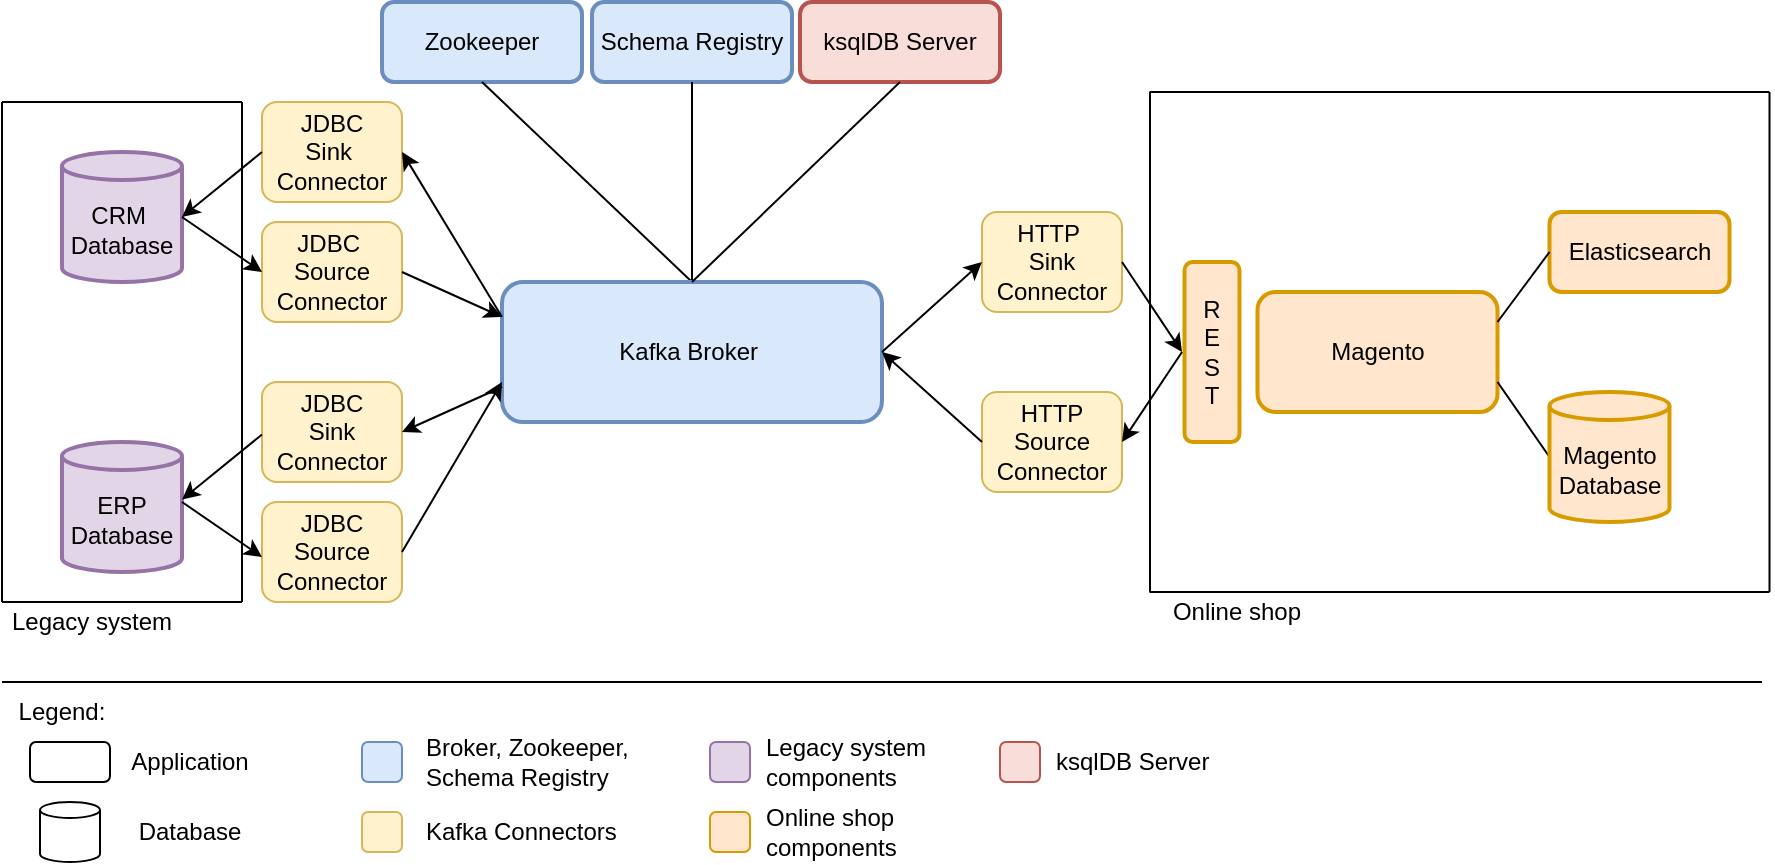 <mxfile version="15.4.3" type="device"><diagram id="IfXx33NB0_cSlju7dY9-" name="Page-1"><mxGraphModel dx="1350" dy="720" grid="1" gridSize="10" guides="1" tooltips="1" connect="1" arrows="1" fold="1" page="1" pageScale="1" pageWidth="827" pageHeight="1169" math="0" shadow="0"><root><mxCell id="0"/><mxCell id="1" parent="0"/><mxCell id="gRTQWrEk6BiTz8JS6BfB-5" value="Magento" style="rounded=1;whiteSpace=wrap;html=1;strokeWidth=2;strokeColor=#d79b00;fillColor=#ffe6cc;" parent="1" vertex="1"><mxGeometry x="687.75" y="325" width="120" height="60" as="geometry"/></mxCell><mxCell id="gRTQWrEk6BiTz8JS6BfB-18" value="" style="endArrow=none;html=1;exitX=1;exitY=0.75;exitDx=0;exitDy=0;entryX=0;entryY=0.5;entryDx=0;entryDy=0;entryPerimeter=0;" parent="1" source="gRTQWrEk6BiTz8JS6BfB-5" target="GCLMV5E5zZqhL-JIwLdj-23" edge="1"><mxGeometry width="50" height="50" relative="1" as="geometry"><mxPoint x="843.75" y="535" as="sourcePoint"/><mxPoint x="833.75" y="410" as="targetPoint"/></mxGeometry></mxCell><mxCell id="gRTQWrEk6BiTz8JS6BfB-33" value="Elasticsearch" style="rounded=1;whiteSpace=wrap;html=1;strokeColor=#d79b00;strokeWidth=2;fillColor=#ffe6cc;" parent="1" vertex="1"><mxGeometry x="833.75" y="285" width="90" height="40" as="geometry"/></mxCell><mxCell id="gRTQWrEk6BiTz8JS6BfB-34" value="" style="endArrow=none;html=1;exitX=0;exitY=0.5;exitDx=0;exitDy=0;entryX=1;entryY=0.25;entryDx=0;entryDy=0;" parent="1" source="gRTQWrEk6BiTz8JS6BfB-33" target="gRTQWrEk6BiTz8JS6BfB-5" edge="1"><mxGeometry width="50" height="50" relative="1" as="geometry"><mxPoint x="973.75" y="590" as="sourcePoint"/><mxPoint x="823.75" y="345" as="targetPoint"/></mxGeometry></mxCell><mxCell id="4A2Jnd84sJd5XERSnTqM-2" value="CRM&amp;nbsp;&lt;br&gt;Database" style="shape=cylinder3;whiteSpace=wrap;html=1;boundedLbl=1;backgroundOutline=1;size=7;strokeColor=#9673a6;strokeWidth=2;fillColor=#e1d5e7;" parent="1" vertex="1"><mxGeometry x="90" y="255" width="60" height="65" as="geometry"/></mxCell><mxCell id="GCLMV5E5zZqhL-JIwLdj-8" value="" style="endArrow=none;html=1;rounded=0;strokeWidth=1;" parent="1" edge="1"><mxGeometry width="50" height="50" relative="1" as="geometry"><mxPoint x="60" y="480" as="sourcePoint"/><mxPoint x="180" y="480" as="targetPoint"/></mxGeometry></mxCell><mxCell id="GCLMV5E5zZqhL-JIwLdj-9" value="" style="endArrow=none;html=1;rounded=0;strokeWidth=1;" parent="1" edge="1"><mxGeometry width="50" height="50" relative="1" as="geometry"><mxPoint x="60" y="230" as="sourcePoint"/><mxPoint x="180" y="230" as="targetPoint"/></mxGeometry></mxCell><mxCell id="GCLMV5E5zZqhL-JIwLdj-10" value="" style="endArrow=none;html=1;rounded=0;strokeWidth=1;" parent="1" edge="1"><mxGeometry width="50" height="50" relative="1" as="geometry"><mxPoint x="60" y="230" as="sourcePoint"/><mxPoint x="60" y="480" as="targetPoint"/></mxGeometry></mxCell><mxCell id="GCLMV5E5zZqhL-JIwLdj-11" value="" style="endArrow=none;html=1;rounded=0;strokeWidth=1;" parent="1" edge="1"><mxGeometry width="50" height="50" relative="1" as="geometry"><mxPoint x="180" y="230" as="sourcePoint"/><mxPoint x="180" y="480" as="targetPoint"/></mxGeometry></mxCell><mxCell id="GCLMV5E5zZqhL-JIwLdj-12" value="" style="endArrow=none;html=1;rounded=0;strokeWidth=1;" parent="1" edge="1"><mxGeometry width="50" height="50" relative="1" as="geometry"><mxPoint x="633.75" y="475" as="sourcePoint"/><mxPoint x="943.75" y="475" as="targetPoint"/></mxGeometry></mxCell><mxCell id="GCLMV5E5zZqhL-JIwLdj-13" value="" style="endArrow=none;html=1;rounded=0;strokeWidth=1;" parent="1" edge="1"><mxGeometry width="50" height="50" relative="1" as="geometry"><mxPoint x="633.75" y="225" as="sourcePoint"/><mxPoint x="943.75" y="225" as="targetPoint"/></mxGeometry></mxCell><mxCell id="GCLMV5E5zZqhL-JIwLdj-14" value="" style="endArrow=none;html=1;rounded=0;strokeWidth=1;" parent="1" edge="1"><mxGeometry width="50" height="50" relative="1" as="geometry"><mxPoint x="634" y="225" as="sourcePoint"/><mxPoint x="634" y="475" as="targetPoint"/></mxGeometry></mxCell><mxCell id="GCLMV5E5zZqhL-JIwLdj-15" value="" style="endArrow=none;html=1;rounded=0;strokeWidth=1;" parent="1" edge="1"><mxGeometry width="50" height="50" relative="1" as="geometry"><mxPoint x="943.75" y="225" as="sourcePoint"/><mxPoint x="943.75" y="475" as="targetPoint"/></mxGeometry></mxCell><mxCell id="GCLMV5E5zZqhL-JIwLdj-17" value="Legacy system" style="text;html=1;strokeColor=none;fillColor=none;align=center;verticalAlign=middle;whiteSpace=wrap;rounded=0;dashed=1;" parent="1" vertex="1"><mxGeometry x="60" y="480" width="90" height="20" as="geometry"/></mxCell><mxCell id="GCLMV5E5zZqhL-JIwLdj-18" value="Online shop" style="text;html=1;strokeColor=none;fillColor=none;align=center;verticalAlign=middle;whiteSpace=wrap;rounded=0;dashed=1;" parent="1" vertex="1"><mxGeometry x="635" y="475" width="85" height="20" as="geometry"/></mxCell><mxCell id="GCLMV5E5zZqhL-JIwLdj-22" value="ERP&lt;br&gt;Database" style="shape=cylinder3;whiteSpace=wrap;html=1;boundedLbl=1;backgroundOutline=1;size=7;strokeColor=#9673a6;strokeWidth=2;fillColor=#e1d5e7;" parent="1" vertex="1"><mxGeometry x="90" y="400" width="60" height="65" as="geometry"/></mxCell><mxCell id="GCLMV5E5zZqhL-JIwLdj-23" value="Magento&lt;br&gt;Database" style="shape=cylinder3;whiteSpace=wrap;html=1;boundedLbl=1;backgroundOutline=1;size=7;strokeColor=#d79b00;strokeWidth=2;fillColor=#ffe6cc;" parent="1" vertex="1"><mxGeometry x="833.75" y="375" width="60" height="65" as="geometry"/></mxCell><mxCell id="GCLMV5E5zZqhL-JIwLdj-34" value="Zookeeper" style="rounded=1;whiteSpace=wrap;html=1;strokeWidth=2;strokeColor=#6c8ebf;fillColor=#dae8fc;" parent="1" vertex="1"><mxGeometry x="250" y="180" width="100" height="40" as="geometry"/></mxCell><mxCell id="GCLMV5E5zZqhL-JIwLdj-35" value="Schema Registry" style="rounded=1;whiteSpace=wrap;html=1;strokeWidth=2;strokeColor=#6c8ebf;fillColor=#dae8fc;" parent="1" vertex="1"><mxGeometry x="355" y="180" width="100" height="40" as="geometry"/></mxCell><mxCell id="GCLMV5E5zZqhL-JIwLdj-36" value="" style="endArrow=none;html=1;rounded=0;strokeWidth=1;exitX=0.5;exitY=0;exitDx=0;exitDy=0;entryX=0.5;entryY=1;entryDx=0;entryDy=0;" parent="1" source="VmCuQWxuO2p2F9FXD6W9-1" target="GCLMV5E5zZqhL-JIwLdj-35" edge="1"><mxGeometry width="50" height="50" relative="1" as="geometry"><mxPoint x="405" y="265" as="sourcePoint"/><mxPoint x="451" y="375" as="targetPoint"/></mxGeometry></mxCell><mxCell id="GCLMV5E5zZqhL-JIwLdj-37" value="" style="endArrow=none;html=1;rounded=0;strokeWidth=1;entryX=0.5;entryY=1;entryDx=0;entryDy=0;exitX=0.5;exitY=0;exitDx=0;exitDy=0;" parent="1" source="VmCuQWxuO2p2F9FXD6W9-1" target="GCLMV5E5zZqhL-JIwLdj-34" edge="1"><mxGeometry width="50" height="50" relative="1" as="geometry"><mxPoint x="405" y="265" as="sourcePoint"/><mxPoint x="531" y="240" as="targetPoint"/></mxGeometry></mxCell><mxCell id="GCLMV5E5zZqhL-JIwLdj-38" value="JDBC&lt;br&gt;Sink&amp;nbsp;&lt;br&gt;Connector" style="rounded=1;whiteSpace=wrap;html=1;strokeWidth=1;fillColor=#fff2cc;strokeColor=#d6b656;" parent="1" vertex="1"><mxGeometry x="190" y="230" width="70" height="50" as="geometry"/></mxCell><mxCell id="GCLMV5E5zZqhL-JIwLdj-40" value="JDBC&lt;br&gt;Source Connector" style="rounded=1;whiteSpace=wrap;html=1;strokeWidth=1;fillColor=#fff2cc;strokeColor=#d6b656;" parent="1" vertex="1"><mxGeometry x="190" y="430" width="70" height="50" as="geometry"/></mxCell><mxCell id="GCLMV5E5zZqhL-JIwLdj-41" value="JDBC&lt;br&gt;Sink&lt;br&gt;Connector" style="rounded=1;whiteSpace=wrap;html=1;strokeWidth=1;fillColor=#fff2cc;strokeColor=#d6b656;" parent="1" vertex="1"><mxGeometry x="190" y="370" width="70" height="50" as="geometry"/></mxCell><mxCell id="GCLMV5E5zZqhL-JIwLdj-42" value="JDBC&amp;nbsp;&lt;br&gt;Source&lt;br&gt;Connector" style="rounded=1;whiteSpace=wrap;html=1;strokeWidth=1;fillColor=#fff2cc;strokeColor=#d6b656;" parent="1" vertex="1"><mxGeometry x="190" y="290" width="70" height="50" as="geometry"/></mxCell><mxCell id="GCLMV5E5zZqhL-JIwLdj-43" value="HTTP&amp;nbsp;&lt;br&gt;Sink&lt;br&gt;Connector" style="rounded=1;whiteSpace=wrap;html=1;strokeWidth=1;fillColor=#fff2cc;strokeColor=#d6b656;" parent="1" vertex="1"><mxGeometry x="550" y="285" width="70" height="50" as="geometry"/></mxCell><mxCell id="GCLMV5E5zZqhL-JIwLdj-44" value="HTTP&lt;br&gt;Source Connector" style="rounded=1;whiteSpace=wrap;html=1;strokeWidth=1;fillColor=#fff2cc;strokeColor=#d6b656;" parent="1" vertex="1"><mxGeometry x="550" y="375" width="70" height="50" as="geometry"/></mxCell><mxCell id="GCLMV5E5zZqhL-JIwLdj-45" value="" style="rounded=1;whiteSpace=wrap;html=1;strokeColor=#d79b00;strokeWidth=2;fillColor=#ffe6cc;rotation=90;" parent="1" vertex="1"><mxGeometry x="620" y="341.25" width="90" height="27.5" as="geometry"/></mxCell><mxCell id="GCLMV5E5zZqhL-JIwLdj-46" value="R&lt;br&gt;E&lt;br&gt;S&lt;br&gt;T" style="text;html=1;strokeColor=none;fillColor=none;align=center;verticalAlign=middle;whiteSpace=wrap;rounded=0;" parent="1" vertex="1"><mxGeometry x="635" y="340" width="60" height="30" as="geometry"/></mxCell><mxCell id="GCLMV5E5zZqhL-JIwLdj-49" value="" style="endArrow=classic;html=1;rounded=0;strokeWidth=1;exitX=1;exitY=0.5;exitDx=0;exitDy=0;exitPerimeter=0;entryX=0;entryY=0.5;entryDx=0;entryDy=0;" parent="1" source="4A2Jnd84sJd5XERSnTqM-2" target="GCLMV5E5zZqhL-JIwLdj-42" edge="1"><mxGeometry width="50" height="50" relative="1" as="geometry"><mxPoint x="280" y="550" as="sourcePoint"/><mxPoint x="330" y="500" as="targetPoint"/></mxGeometry></mxCell><mxCell id="GCLMV5E5zZqhL-JIwLdj-50" value="" style="endArrow=classic;html=1;rounded=0;strokeWidth=1;exitX=1;exitY=0.5;exitDx=0;exitDy=0;exitPerimeter=0;entryX=0;entryY=0.5;entryDx=0;entryDy=0;" parent="1" edge="1"><mxGeometry width="50" height="50" relative="1" as="geometry"><mxPoint x="150" y="430" as="sourcePoint"/><mxPoint x="190.0" y="457.5" as="targetPoint"/></mxGeometry></mxCell><mxCell id="GCLMV5E5zZqhL-JIwLdj-51" value="" style="endArrow=classic;html=1;rounded=0;strokeWidth=1;exitX=0;exitY=0.5;exitDx=0;exitDy=0;entryX=1;entryY=0.5;entryDx=0;entryDy=0;entryPerimeter=0;" parent="1" source="GCLMV5E5zZqhL-JIwLdj-38" target="4A2Jnd84sJd5XERSnTqM-2" edge="1"><mxGeometry width="50" height="50" relative="1" as="geometry"><mxPoint x="310" y="560" as="sourcePoint"/><mxPoint x="360" y="510" as="targetPoint"/></mxGeometry></mxCell><mxCell id="GCLMV5E5zZqhL-JIwLdj-52" value="" style="endArrow=classic;html=1;rounded=0;strokeWidth=1;exitX=0;exitY=0.5;exitDx=0;exitDy=0;entryX=1;entryY=0.5;entryDx=0;entryDy=0;entryPerimeter=0;" parent="1" edge="1"><mxGeometry width="50" height="50" relative="1" as="geometry"><mxPoint x="190.0" y="396.25" as="sourcePoint"/><mxPoint x="150" y="428.75" as="targetPoint"/></mxGeometry></mxCell><mxCell id="GCLMV5E5zZqhL-JIwLdj-53" value="" style="endArrow=classic;html=1;rounded=0;strokeWidth=1;exitX=0.25;exitY=0.5;exitDx=0;exitDy=0;entryX=1;entryY=0.5;entryDx=0;entryDy=0;exitPerimeter=0;" parent="1" source="GCLMV5E5zZqhL-JIwLdj-46" target="GCLMV5E5zZqhL-JIwLdj-44" edge="1"><mxGeometry width="50" height="50" relative="1" as="geometry"><mxPoint x="170.0" y="401.25" as="sourcePoint"/><mxPoint x="130" y="433.75" as="targetPoint"/></mxGeometry></mxCell><mxCell id="GCLMV5E5zZqhL-JIwLdj-55" value="" style="endArrow=classic;html=1;rounded=0;strokeWidth=1;exitX=1;exitY=0.5;exitDx=0;exitDy=0;" parent="1" source="GCLMV5E5zZqhL-JIwLdj-43" edge="1"><mxGeometry width="50" height="50" relative="1" as="geometry"><mxPoint x="490" y="495" as="sourcePoint"/><mxPoint x="650" y="355" as="targetPoint"/></mxGeometry></mxCell><mxCell id="PNrEEJe1trjxH8ktKhbX-13" value="" style="endArrow=none;html=1;rounded=0;" parent="1" edge="1"><mxGeometry width="50" height="50" relative="1" as="geometry"><mxPoint x="60" y="520" as="sourcePoint"/><mxPoint x="940" y="520" as="targetPoint"/></mxGeometry></mxCell><mxCell id="PNrEEJe1trjxH8ktKhbX-14" value="" style="rounded=1;whiteSpace=wrap;html=1;fillColor=none;" parent="1" vertex="1"><mxGeometry x="74" y="550" width="40" height="20" as="geometry"/></mxCell><mxCell id="PNrEEJe1trjxH8ktKhbX-15" value="Application" style="text;html=1;strokeColor=none;fillColor=none;align=center;verticalAlign=middle;whiteSpace=wrap;rounded=0;" parent="1" vertex="1"><mxGeometry x="124" y="550" width="60" height="20" as="geometry"/></mxCell><mxCell id="PNrEEJe1trjxH8ktKhbX-16" value="" style="shape=cylinder3;whiteSpace=wrap;html=1;boundedLbl=1;backgroundOutline=1;size=4;strokeWidth=1;" parent="1" vertex="1"><mxGeometry x="79" y="580" width="30" height="30" as="geometry"/></mxCell><mxCell id="PNrEEJe1trjxH8ktKhbX-17" value="Database" style="text;html=1;strokeColor=none;fillColor=none;align=center;verticalAlign=middle;whiteSpace=wrap;rounded=0;" parent="1" vertex="1"><mxGeometry x="124" y="585" width="60" height="20" as="geometry"/></mxCell><mxCell id="PNrEEJe1trjxH8ktKhbX-22" value="&lt;span&gt;Legend:&lt;/span&gt;" style="text;html=1;strokeColor=none;fillColor=none;align=center;verticalAlign=middle;whiteSpace=wrap;rounded=0;fontStyle=0" parent="1" vertex="1"><mxGeometry x="60" y="520" width="60" height="30" as="geometry"/></mxCell><mxCell id="PNrEEJe1trjxH8ktKhbX-25" value="" style="rounded=1;whiteSpace=wrap;html=1;fillColor=#dae8fc;strokeColor=#6c8ebf;" parent="1" vertex="1"><mxGeometry x="240" y="550" width="20" height="20" as="geometry"/></mxCell><mxCell id="PNrEEJe1trjxH8ktKhbX-26" value="" style="rounded=1;whiteSpace=wrap;html=1;fillColor=#fff2cc;strokeColor=#d6b656;" parent="1" vertex="1"><mxGeometry x="240" y="585" width="20" height="20" as="geometry"/></mxCell><mxCell id="PNrEEJe1trjxH8ktKhbX-27" value="Broker, Zookeeper, Schema Registry" style="text;html=1;strokeColor=none;fillColor=none;align=left;verticalAlign=middle;whiteSpace=wrap;rounded=0;" parent="1" vertex="1"><mxGeometry x="270" y="550" width="110" height="20" as="geometry"/></mxCell><mxCell id="PNrEEJe1trjxH8ktKhbX-28" value="Kafka Connectors" style="text;html=1;strokeColor=none;fillColor=none;align=left;verticalAlign=middle;whiteSpace=wrap;rounded=0;" parent="1" vertex="1"><mxGeometry x="270" y="585" width="110" height="20" as="geometry"/></mxCell><mxCell id="PNrEEJe1trjxH8ktKhbX-29" value="" style="rounded=1;whiteSpace=wrap;html=1;fillColor=#e1d5e7;strokeColor=#9673a6;" parent="1" vertex="1"><mxGeometry x="414" y="550" width="20" height="20" as="geometry"/></mxCell><mxCell id="PNrEEJe1trjxH8ktKhbX-31" value="Legacy system components" style="text;html=1;strokeColor=none;fillColor=none;align=left;verticalAlign=middle;whiteSpace=wrap;rounded=0;" parent="1" vertex="1"><mxGeometry x="440" y="550" width="110" height="20" as="geometry"/></mxCell><mxCell id="PNrEEJe1trjxH8ktKhbX-32" value="" style="rounded=1;whiteSpace=wrap;html=1;fillColor=#ffe6cc;strokeColor=#d79b00;" parent="1" vertex="1"><mxGeometry x="414" y="585" width="20" height="20" as="geometry"/></mxCell><mxCell id="PNrEEJe1trjxH8ktKhbX-33" value="Online shop&amp;nbsp;&lt;br&gt;components" style="text;html=1;strokeColor=none;fillColor=none;align=left;verticalAlign=middle;whiteSpace=wrap;rounded=0;" parent="1" vertex="1"><mxGeometry x="440" y="585" width="110" height="20" as="geometry"/></mxCell><mxCell id="VmCuQWxuO2p2F9FXD6W9-1" value="Kafka Broker&amp;nbsp;" style="rounded=1;whiteSpace=wrap;html=1;strokeWidth=2;strokeColor=#6c8ebf;fillColor=#dae8fc;" parent="1" vertex="1"><mxGeometry x="310" y="320" width="190" height="70" as="geometry"/></mxCell><mxCell id="GCLMV5E5zZqhL-JIwLdj-61" value="" style="endArrow=classic;html=1;rounded=0;strokeWidth=1;entryX=0;entryY=0.5;entryDx=0;entryDy=0;exitX=1;exitY=0.5;exitDx=0;exitDy=0;" parent="1" source="VmCuQWxuO2p2F9FXD6W9-1" target="GCLMV5E5zZqhL-JIwLdj-43" edge="1"><mxGeometry width="50" height="50" relative="1" as="geometry"><mxPoint x="510" y="300" as="sourcePoint"/><mxPoint x="371" y="400" as="targetPoint"/></mxGeometry></mxCell><mxCell id="GCLMV5E5zZqhL-JIwLdj-57" value="" style="endArrow=classic;html=1;rounded=0;strokeWidth=1;exitX=0;exitY=0.5;exitDx=0;exitDy=0;entryX=1;entryY=0.5;entryDx=0;entryDy=0;" parent="1" source="GCLMV5E5zZqhL-JIwLdj-44" target="VmCuQWxuO2p2F9FXD6W9-1" edge="1"><mxGeometry width="50" height="50" relative="1" as="geometry"><mxPoint x="371" y="370" as="sourcePoint"/><mxPoint x="510" y="420" as="targetPoint"/></mxGeometry></mxCell><mxCell id="GCLMV5E5zZqhL-JIwLdj-59" value="" style="endArrow=classic;html=1;rounded=0;strokeWidth=1;exitX=1;exitY=0.5;exitDx=0;exitDy=0;" parent="1" source="GCLMV5E5zZqhL-JIwLdj-40" edge="1"><mxGeometry width="50" height="50" relative="1" as="geometry"><mxPoint x="320" y="480" as="sourcePoint"/><mxPoint x="310" y="370" as="targetPoint"/></mxGeometry></mxCell><mxCell id="GCLMV5E5zZqhL-JIwLdj-58" value="" style="endArrow=classic;html=1;rounded=0;strokeWidth=1;entryX=1;entryY=0.5;entryDx=0;entryDy=0;exitX=0;exitY=0.75;exitDx=0;exitDy=0;" parent="1" source="VmCuQWxuO2p2F9FXD6W9-1" target="GCLMV5E5zZqhL-JIwLdj-41" edge="1"><mxGeometry width="50" height="50" relative="1" as="geometry"><mxPoint x="300" y="355" as="sourcePoint"/><mxPoint x="312.0" y="420" as="targetPoint"/></mxGeometry></mxCell><mxCell id="GCLMV5E5zZqhL-JIwLdj-60" value="" style="endArrow=classic;html=1;rounded=0;strokeWidth=1;exitX=1;exitY=0.5;exitDx=0;exitDy=0;entryX=0;entryY=0.25;entryDx=0;entryDy=0;" parent="1" source="GCLMV5E5zZqhL-JIwLdj-42" target="VmCuQWxuO2p2F9FXD6W9-1" edge="1"><mxGeometry width="50" height="50" relative="1" as="geometry"><mxPoint x="270.0" y="465" as="sourcePoint"/><mxPoint x="290" y="315" as="targetPoint"/></mxGeometry></mxCell><mxCell id="GCLMV5E5zZqhL-JIwLdj-56" value="" style="endArrow=classic;html=1;rounded=0;strokeWidth=1;entryX=1;entryY=0.5;entryDx=0;entryDy=0;exitX=0;exitY=0.25;exitDx=0;exitDy=0;" parent="1" source="VmCuQWxuO2p2F9FXD6W9-1" target="GCLMV5E5zZqhL-JIwLdj-38" edge="1"><mxGeometry width="50" height="50" relative="1" as="geometry"><mxPoint x="290" y="270" as="sourcePoint"/><mxPoint x="160" y="297.5" as="targetPoint"/></mxGeometry></mxCell><mxCell id="c6SCLYCe83bswM97j3mn-1" value="ksqlDB Server" style="rounded=1;whiteSpace=wrap;html=1;strokeWidth=2;strokeColor=#b85450;fillColor=#F8DDD8;" vertex="1" parent="1"><mxGeometry x="459" y="180" width="100" height="40" as="geometry"/></mxCell><mxCell id="c6SCLYCe83bswM97j3mn-2" value="" style="endArrow=none;html=1;rounded=0;strokeWidth=1;entryX=0.5;entryY=1;entryDx=0;entryDy=0;exitX=0.5;exitY=0;exitDx=0;exitDy=0;" edge="1" parent="1" source="VmCuQWxuO2p2F9FXD6W9-1" target="c6SCLYCe83bswM97j3mn-1"><mxGeometry width="50" height="50" relative="1" as="geometry"><mxPoint x="415" y="330" as="sourcePoint"/><mxPoint x="310" y="230" as="targetPoint"/></mxGeometry></mxCell><mxCell id="c6SCLYCe83bswM97j3mn-3" value="" style="rounded=1;whiteSpace=wrap;html=1;fillColor=#F8DDD8;strokeColor=#b85450;" vertex="1" parent="1"><mxGeometry x="559" y="550" width="20" height="20" as="geometry"/></mxCell><mxCell id="c6SCLYCe83bswM97j3mn-4" value="ksqlDB Server" style="text;html=1;strokeColor=none;fillColor=none;align=left;verticalAlign=middle;whiteSpace=wrap;rounded=0;" vertex="1" parent="1"><mxGeometry x="585" y="550" width="110" height="20" as="geometry"/></mxCell></root></mxGraphModel></diagram></mxfile>